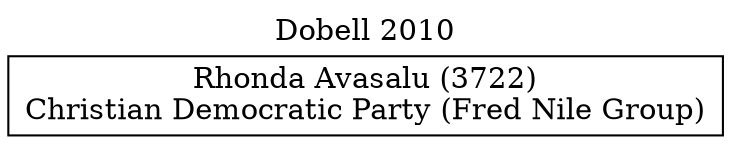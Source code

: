 // House preference flow
digraph "Rhonda Avasalu (3722)_Dobell_2010" {
	graph [label="Dobell 2010" labelloc=t mclimit=10]
	node [shape=box]
	"Rhonda Avasalu (3722)" [label="Rhonda Avasalu (3722)
Christian Democratic Party (Fred Nile Group)"]
}
